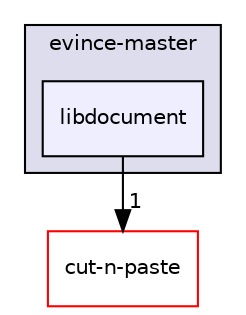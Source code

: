 digraph "evince-master/libdocument" {
  compound=true
  node [ fontsize="10", fontname="Helvetica"];
  edge [ labelfontsize="10", labelfontname="Helvetica"];
  subgraph clusterdir_3280676015dea8927551146fc343f431 {
    graph [ bgcolor="#ddddee", pencolor="black", label="evince-master" fontname="Helvetica", fontsize="10", URL="dir_3280676015dea8927551146fc343f431.html"]
  dir_8afe8fb5d511b91003daab0546f13589 [shape=box, label="libdocument", style="filled", fillcolor="#eeeeff", pencolor="black", URL="dir_8afe8fb5d511b91003daab0546f13589.html"];
  }
  dir_66798fc8659e7daf0e5247fc7505c5a3 [shape=box label="cut-n-paste" fillcolor="white" style="filled" color="red" URL="dir_66798fc8659e7daf0e5247fc7505c5a3.html"];
  dir_8afe8fb5d511b91003daab0546f13589->dir_66798fc8659e7daf0e5247fc7505c5a3 [headlabel="1", labeldistance=1.5 headhref="dir_000014_000010.html"];
}
